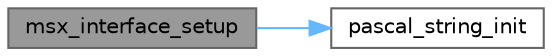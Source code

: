 digraph "msx_interface_setup"
{
 // LATEX_PDF_SIZE
  bgcolor="transparent";
  edge [fontname=Helvetica,fontsize=10,labelfontname=Helvetica,labelfontsize=10];
  node [fontname=Helvetica,fontsize=10,shape=box,height=0.2,width=0.4];
  rankdir="LR";
  Node1 [label="msx_interface_setup",height=0.2,width=0.4,color="gray40", fillcolor="grey60", style="filled", fontcolor="black",tooltip="Properly sets up the all pins that interfaces to PS/2 to MSX Keyboard Converter."];
  Node1 -> Node2 [color="steelblue1",style="solid"];
  Node2 [label="pascal_string_init",height=0.2,width=0.4,color="grey40", fillcolor="white", style="filled",URL="$serial_8c.html#a98aa51196c9b62456daf7a62998d1168",tooltip="Does prepare DMA if it is idle if DMA is idle. It is used force a start DMA sending of uart_tx_ring,..."];
}
